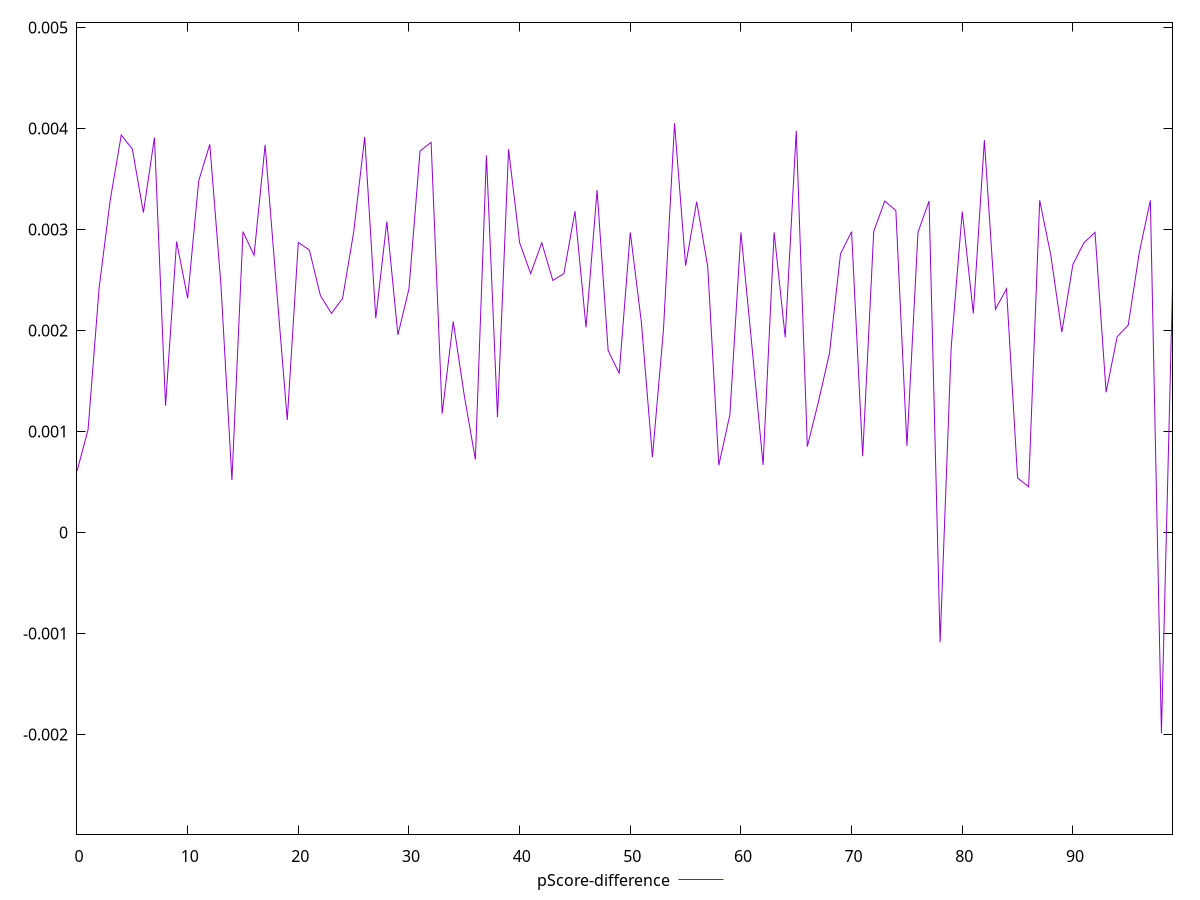 reset

$pScoreDifference <<EOF
0 0.0006073772396440191
1 0.0010187581792366982
2 0.0024227095759184088
3 0.003288993696988169
4 0.003935337736164668
5 0.0037972121325720205
6 0.0031680838891601955
7 0.003911145451579057
8 0.001255958535763619
9 0.0028808516841081384
10 0.0023192562454661565
11 0.0034821903657245197
12 0.003842801678299923
13 0.0024611676384973143
14 0.000519630003614064
15 0.002978793368114647
16 0.0027447110107230617
17 0.0038383016408017334
18 0.002462223859471275
19 0.001114698329078529
20 0.002872149164237909
21 0.0027963568995541706
22 0.002344754933180055
23 0.0021698881715464698
24 0.0023183929543876443
25 0.0029718326345348385
26 0.003915766413392974
27 0.0021216302398695715
28 0.0030782913216948656
29 0.001956283510425389
30 0.0024128904209558995
31 0.0037768133789766734
32 0.0038634531320806964
33 0.0011780040665351939
34 0.0020899374055145144
35 0.0013554333200846043
36 0.0007235099253929018
37 0.0037341208458475106
38 0.0011440517278855263
39 0.0037946910966918934
40 0.0028693083452404795
41 0.0025636384633341454
42 0.0028693083452404795
43 0.0024957480545460715
44 0.002563186833414128
45 0.0031807014410999597
46 0.0020310873748359444
47 0.0033900302827032554
48 0.0018022920299290042
49 0.0015747157759282322
50 0.0029718326345348385
51 0.0020845773935199326
52 0.0007457296897106676
53 0.0020100047587937216
54 0.00405153710241174
55 0.0026424675187308906
56 0.00327543528050352
57 0.002630783902630069
58 0.000666498270161648
59 0.0011655557645571975
60 0.0029718326345348385
61 0.0018396456373896593
62 0.0006695027306985631
63 0.0029718326345348385
64 0.0019330823944502425
65 0.003977141270615214
66 0.0008510074595186219
67 0.0012937157486031144
68 0.001773303732612714
69 0.00276024312848357
70 0.002978793368114647
71 0.000755235615914257
72 0.002981649751700361
73 0.003281925359596389
74 0.0031877346301037064
75 0.0008575576487982635
76 0.0029718326345348385
77 0.003281925359596389
78 -0.0010865887732195156
79 0.0018324047661324068
80 0.0031778167362722827
81 0.0021690314864328437
82 0.0038848652875830836
83 0.00221112517191065
84 0.00241299162425997
85 0.0005401327660447715
86 0.00045304642005651943
87 0.003288993696988169
88 0.002746548933453847
89 0.0019838536319525986
90 0.0026545824773610734
91 0.0028693083452404795
92 0.0029718326345348385
93 0.0013884585906933818
94 0.0019382592864822974
95 0.002052874309792247
96 0.0027729602507262814
97 0.003288993696988169
98 -0.0019859482097903947
99 0.0024267746128357644
EOF

set key outside below
set xrange [0:99]
set yrange [-0.0029859482097903947:0.00505153710241174]
set trange [-0.0029859482097903947:0.00505153710241174]
set terminal svg size 640, 500 enhanced background rgb 'white'
set output "report_00013_2021-02-09T12-04-24.940Z/cumulative-layout-shift/samples/pages+cached/pScore-difference/values.svg"

plot $pScoreDifference title "pScore-difference" with line

reset
